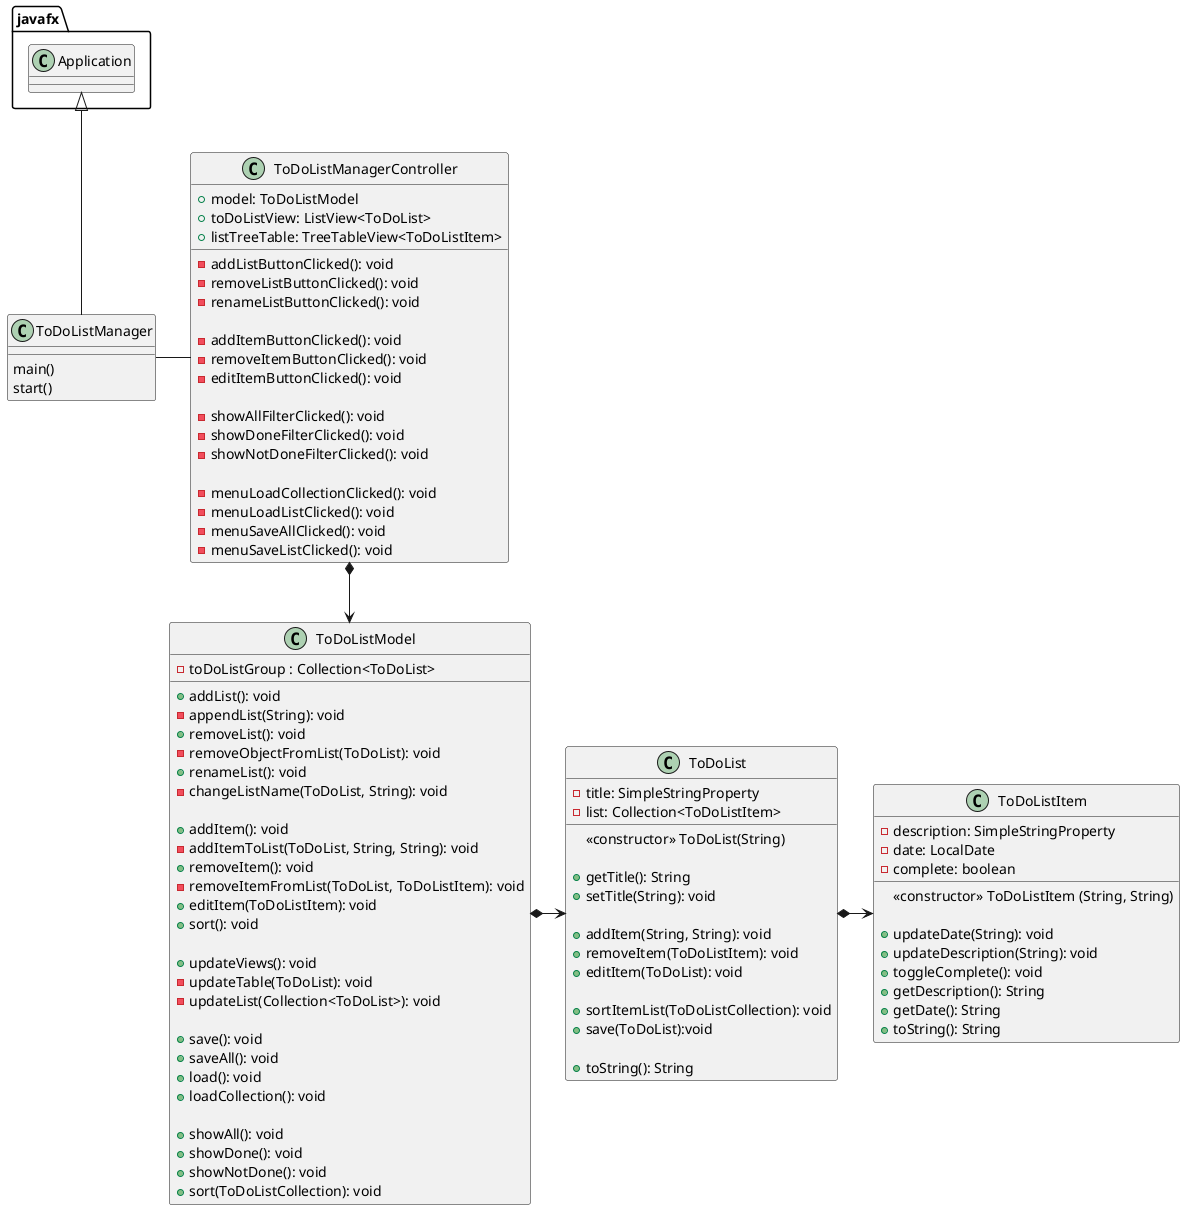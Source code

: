 @startuml
'https://plantuml.com/class-diagram'

class ToDoListManager {
    main()
    start()
}

class ToDoListManagerController {
    + model: ToDoListModel
    + toDoListView: ListView<ToDoList>
    + listTreeTable: TreeTableView<ToDoListItem>

    - addListButtonClicked(): void
    - removeListButtonClicked(): void
    - renameListButtonClicked(): void

    - addItemButtonClicked(): void
    - removeItemButtonClicked(): void
    - editItemButtonClicked(): void

    - showAllFilterClicked(): void
    - showDoneFilterClicked(): void
    - showNotDoneFilterClicked(): void

    - menuLoadCollectionClicked(): void
    - menuLoadListClicked(): void
    - menuSaveAllClicked(): void
    - menuSaveListClicked(): void
}

class ToDoListModel {
    - toDoListGroup : Collection<ToDoList>

    + addList(): void
    - appendList(String): void
    + removeList(): void
    - removeObjectFromList(ToDoList): void
    + renameList(): void
    - changeListName(ToDoList, String): void

    + addItem(): void
    - addItemToList(ToDoList, String, String): void
    + removeItem(): void
    - removeItemFromList(ToDoList, ToDoListItem): void
    + editItem(ToDoListItem): void
    + sort(): void

    + updateViews(): void
    - updateTable(ToDoList): void
    - updateList(Collection<ToDoList>): void

    + save(): void
    + saveAll(): void
    + load(): void
    + loadCollection(): void

    + showAll(): void
    + showDone(): void
    + showNotDone(): void
    + sort(ToDoListCollection): void
}

class ToDoList {
    - title: SimpleStringProperty
    - list: Collection<ToDoListItem>

    <<constructor>> ToDoList(String)

    + getTitle(): String
    + setTitle(String): void

    + addItem(String, String): void
    + removeItem(ToDoListItem): void
    + editItem(ToDoList): void

    + sortItemList(ToDoListCollection): void
    + save(ToDoList):void

    + toString(): String
}

class ToDoListItem {
    - description: SimpleStringProperty
    - date: LocalDate
    - complete: boolean

    <<constructor>> ToDoListItem (String, String)

    + updateDate(String): void
    + updateDescription(String): void
    + toggleComplete(): void
    + getDescription(): String
    + getDate(): String
    + toString(): String
}

javafx.Application <|-- ToDoListManager
ToDoListManager - ToDoListManagerController
ToDoListManagerController *--> ToDoListModel
ToDoListModel *-> ToDoList
ToDoList *-> ToDoListItem

@enduml